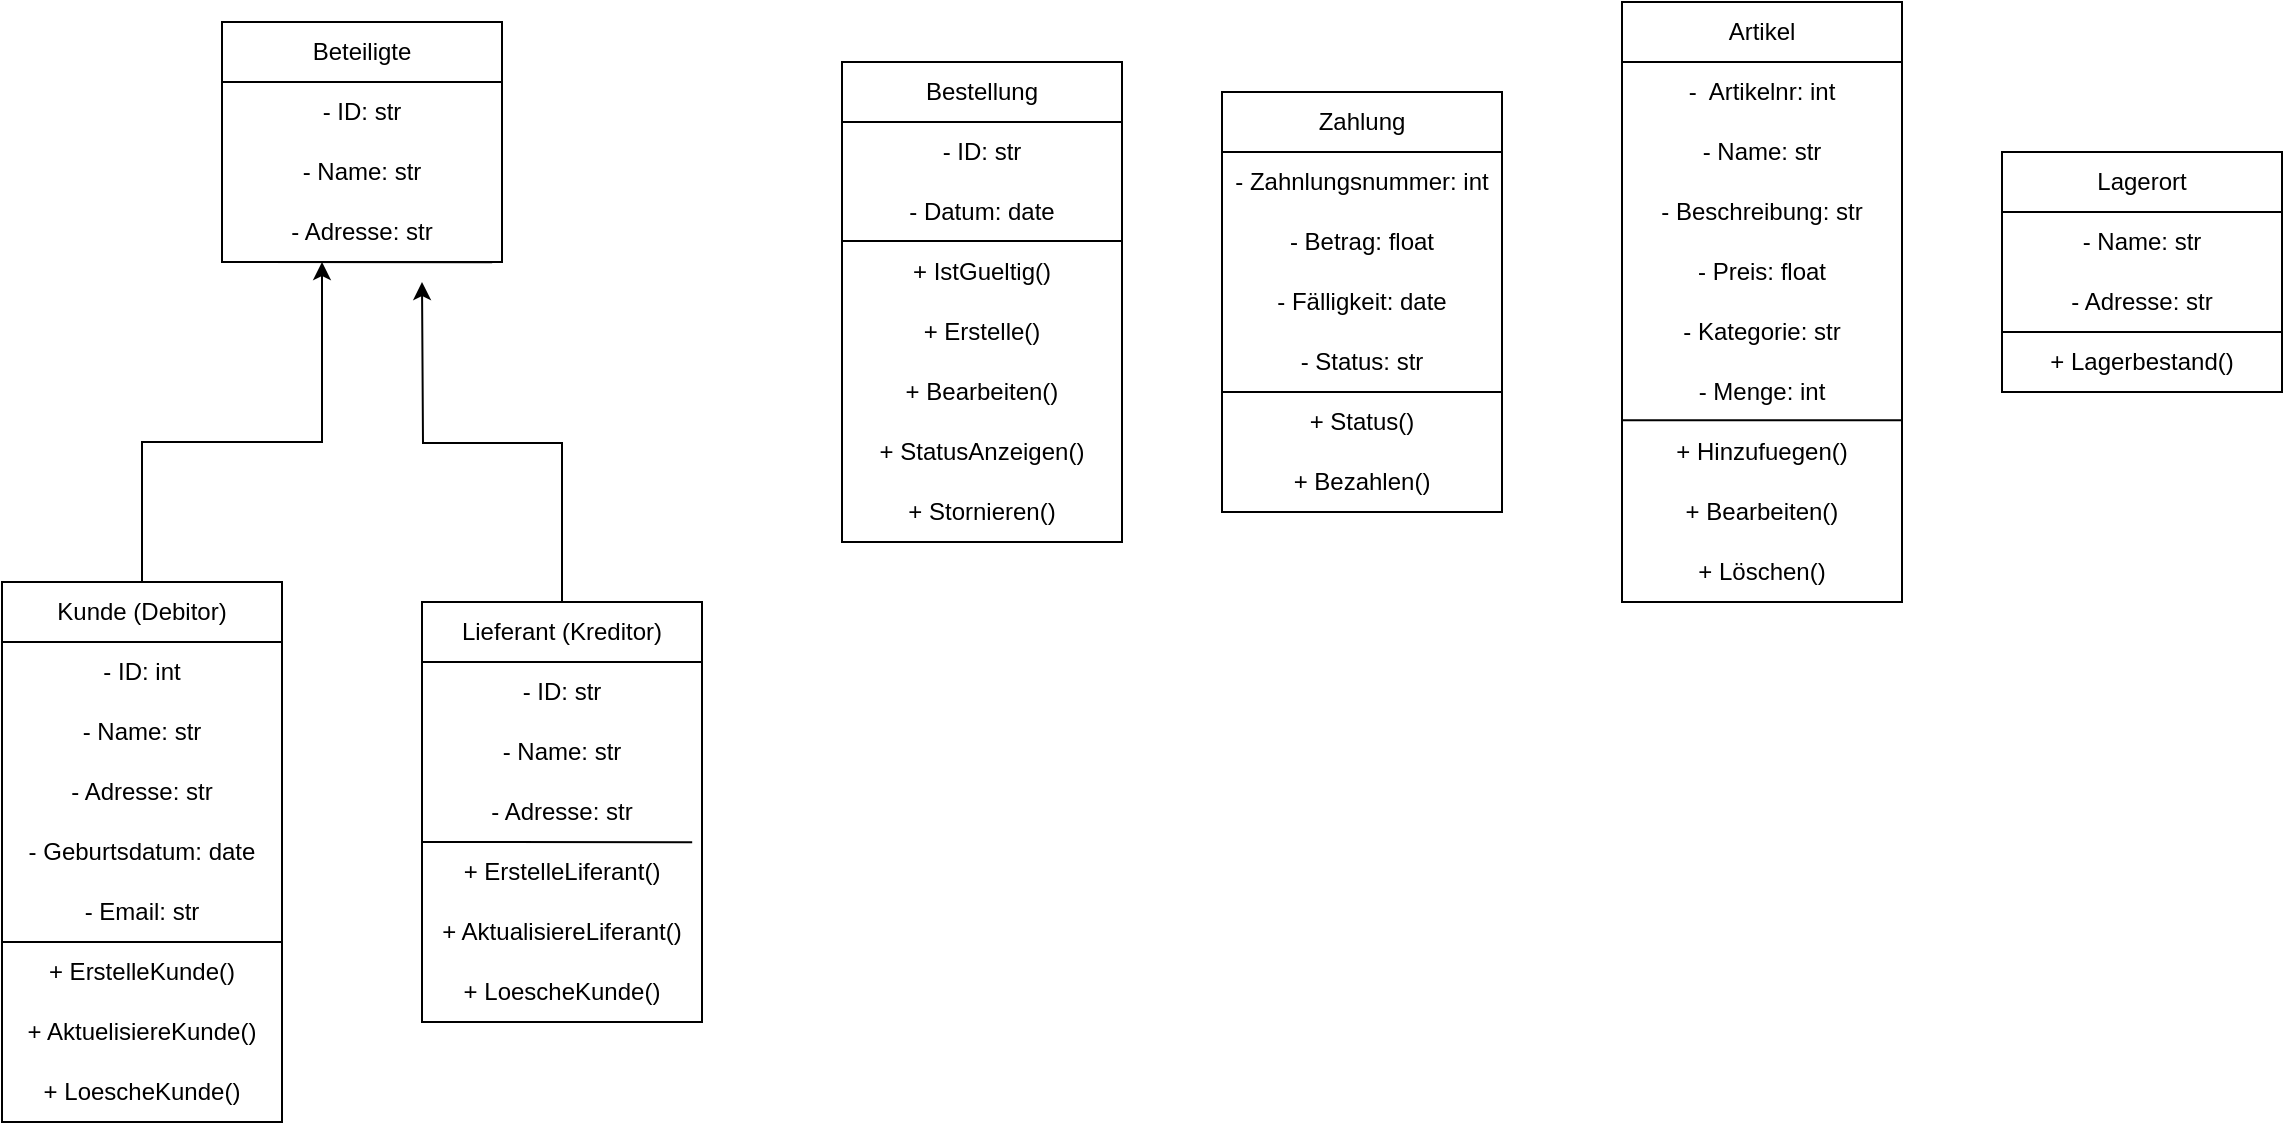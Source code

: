<mxfile version="28.1.0">
  <diagram name="Seite-1" id="mpfzVJrmJnMdptlzmDzX">
    <mxGraphModel dx="1489" dy="840" grid="1" gridSize="10" guides="1" tooltips="1" connect="1" arrows="1" fold="1" page="1" pageScale="1" pageWidth="827" pageHeight="1169" math="0" shadow="0">
      <root>
        <mxCell id="0" />
        <mxCell id="1" parent="0" />
        <mxCell id="98J-dE1W_X4JbDIBUJMx-11" style="edgeStyle=orthogonalEdgeStyle;rounded=0;orthogonalLoop=1;jettySize=auto;html=1;" edge="1" parent="1" source="-5t0j7DVVLwvzyO4rN3X-69">
          <mxGeometry relative="1" as="geometry">
            <mxPoint x="310" y="440" as="targetPoint" />
            <Array as="points">
              <mxPoint x="220" y="530" />
              <mxPoint x="310" y="530" />
            </Array>
          </mxGeometry>
        </mxCell>
        <mxCell id="-5t0j7DVVLwvzyO4rN3X-69" value="Kunde (Debitor)" style="swimlane;fontStyle=0;childLayout=stackLayout;horizontal=1;startSize=30;horizontalStack=0;resizeParent=1;resizeParentMax=0;resizeLast=0;collapsible=1;marginBottom=0;whiteSpace=wrap;html=1;" parent="1" vertex="1">
          <mxGeometry x="150" y="600" width="140" height="270" as="geometry" />
        </mxCell>
        <mxCell id="-5t0j7DVVLwvzyO4rN3X-120" value="- ID: int" style="text;html=1;align=center;verticalAlign=middle;whiteSpace=wrap;rounded=0;" parent="-5t0j7DVVLwvzyO4rN3X-69" vertex="1">
          <mxGeometry y="30" width="140" height="30" as="geometry" />
        </mxCell>
        <mxCell id="-5t0j7DVVLwvzyO4rN3X-71" value="- Name: str" style="text;html=1;align=center;verticalAlign=middle;whiteSpace=wrap;rounded=0;" parent="-5t0j7DVVLwvzyO4rN3X-69" vertex="1">
          <mxGeometry y="60" width="140" height="30" as="geometry" />
        </mxCell>
        <mxCell id="-5t0j7DVVLwvzyO4rN3X-72" value="- Adresse: str" style="text;html=1;align=center;verticalAlign=middle;whiteSpace=wrap;rounded=0;" parent="-5t0j7DVVLwvzyO4rN3X-69" vertex="1">
          <mxGeometry y="90" width="140" height="30" as="geometry" />
        </mxCell>
        <mxCell id="-5t0j7DVVLwvzyO4rN3X-73" value="- Geburtsdatum: date" style="text;html=1;align=center;verticalAlign=middle;whiteSpace=wrap;rounded=0;" parent="-5t0j7DVVLwvzyO4rN3X-69" vertex="1">
          <mxGeometry y="120" width="140" height="30" as="geometry" />
        </mxCell>
        <mxCell id="-5t0j7DVVLwvzyO4rN3X-74" value="- Email: str" style="text;html=1;align=center;verticalAlign=middle;whiteSpace=wrap;rounded=0;" parent="-5t0j7DVVLwvzyO4rN3X-69" vertex="1">
          <mxGeometry y="150" width="140" height="30" as="geometry" />
        </mxCell>
        <mxCell id="-5t0j7DVVLwvzyO4rN3X-117" value="+ ErstelleKunde()" style="text;html=1;align=center;verticalAlign=middle;whiteSpace=wrap;rounded=0;" parent="-5t0j7DVVLwvzyO4rN3X-69" vertex="1">
          <mxGeometry y="180" width="140" height="30" as="geometry" />
        </mxCell>
        <mxCell id="-5t0j7DVVLwvzyO4rN3X-118" value="+ AktuelisiereKunde()" style="text;html=1;align=center;verticalAlign=middle;whiteSpace=wrap;rounded=0;" parent="-5t0j7DVVLwvzyO4rN3X-69" vertex="1">
          <mxGeometry y="210" width="140" height="30" as="geometry" />
        </mxCell>
        <mxCell id="-5t0j7DVVLwvzyO4rN3X-119" value="+ LoescheKunde()" style="text;html=1;align=center;verticalAlign=middle;whiteSpace=wrap;rounded=0;" parent="-5t0j7DVVLwvzyO4rN3X-69" vertex="1">
          <mxGeometry y="240" width="140" height="30" as="geometry" />
        </mxCell>
        <mxCell id="-5t0j7DVVLwvzyO4rN3X-141" value="" style="endArrow=none;html=1;rounded=0;exitX=0;exitY=0;exitDx=0;exitDy=0;entryX=1;entryY=0;entryDx=0;entryDy=0;" parent="-5t0j7DVVLwvzyO4rN3X-69" source="-5t0j7DVVLwvzyO4rN3X-117" target="-5t0j7DVVLwvzyO4rN3X-117" edge="1">
          <mxGeometry width="50" height="50" relative="1" as="geometry">
            <mxPoint x="-60" y="160" as="sourcePoint" />
            <mxPoint x="-10" y="110" as="targetPoint" />
          </mxGeometry>
        </mxCell>
        <mxCell id="-5t0j7DVVLwvzyO4rN3X-78" value="Bestellung" style="swimlane;fontStyle=0;childLayout=stackLayout;horizontal=1;startSize=30;horizontalStack=0;resizeParent=1;resizeParentMax=0;resizeLast=0;collapsible=1;marginBottom=0;whiteSpace=wrap;html=1;" parent="1" vertex="1">
          <mxGeometry x="570" y="340" width="140" height="240" as="geometry" />
        </mxCell>
        <mxCell id="-5t0j7DVVLwvzyO4rN3X-121" value="- ID: str" style="text;html=1;align=center;verticalAlign=middle;whiteSpace=wrap;rounded=0;" parent="-5t0j7DVVLwvzyO4rN3X-78" vertex="1">
          <mxGeometry y="30" width="140" height="30" as="geometry" />
        </mxCell>
        <mxCell id="-5t0j7DVVLwvzyO4rN3X-80" value="- Datum: date" style="text;html=1;align=center;verticalAlign=middle;whiteSpace=wrap;rounded=0;" parent="-5t0j7DVVLwvzyO4rN3X-78" vertex="1">
          <mxGeometry y="60" width="140" height="30" as="geometry" />
        </mxCell>
        <mxCell id="-5t0j7DVVLwvzyO4rN3X-115" value="+ IstGueltig()" style="text;html=1;align=center;verticalAlign=middle;whiteSpace=wrap;rounded=0;" parent="-5t0j7DVVLwvzyO4rN3X-78" vertex="1">
          <mxGeometry y="90" width="140" height="30" as="geometry" />
        </mxCell>
        <mxCell id="-5t0j7DVVLwvzyO4rN3X-122" value="+ Erstelle()" style="text;html=1;align=center;verticalAlign=middle;whiteSpace=wrap;rounded=0;" parent="-5t0j7DVVLwvzyO4rN3X-78" vertex="1">
          <mxGeometry y="120" width="140" height="30" as="geometry" />
        </mxCell>
        <mxCell id="-5t0j7DVVLwvzyO4rN3X-123" value="+ Bearbeiten()" style="text;html=1;align=center;verticalAlign=middle;whiteSpace=wrap;rounded=0;" parent="-5t0j7DVVLwvzyO4rN3X-78" vertex="1">
          <mxGeometry y="150" width="140" height="30" as="geometry" />
        </mxCell>
        <mxCell id="-5t0j7DVVLwvzyO4rN3X-124" value="+ StatusAnzeigen()" style="text;html=1;align=center;verticalAlign=middle;whiteSpace=wrap;rounded=0;" parent="-5t0j7DVVLwvzyO4rN3X-78" vertex="1">
          <mxGeometry y="180" width="140" height="30" as="geometry" />
        </mxCell>
        <mxCell id="-5t0j7DVVLwvzyO4rN3X-125" value="+ Stornieren()" style="text;html=1;align=center;verticalAlign=middle;whiteSpace=wrap;rounded=0;" parent="-5t0j7DVVLwvzyO4rN3X-78" vertex="1">
          <mxGeometry y="210" width="140" height="30" as="geometry" />
        </mxCell>
        <mxCell id="-5t0j7DVVLwvzyO4rN3X-142" value="" style="endArrow=none;html=1;rounded=0;exitX=0;exitY=0.75;exitDx=0;exitDy=0;entryX=1;entryY=0.75;entryDx=0;entryDy=0;" parent="-5t0j7DVVLwvzyO4rN3X-78" edge="1">
          <mxGeometry width="50" height="50" relative="1" as="geometry">
            <mxPoint y="89.5" as="sourcePoint" />
            <mxPoint x="140" y="89.5" as="targetPoint" />
          </mxGeometry>
        </mxCell>
        <mxCell id="-5t0j7DVVLwvzyO4rN3X-82" value="Artikel" style="swimlane;fontStyle=0;childLayout=stackLayout;horizontal=1;startSize=30;horizontalStack=0;resizeParent=1;resizeParentMax=0;resizeLast=0;collapsible=1;marginBottom=0;whiteSpace=wrap;html=1;" parent="1" vertex="1">
          <mxGeometry x="960" y="310" width="140" height="300" as="geometry" />
        </mxCell>
        <mxCell id="-5t0j7DVVLwvzyO4rN3X-126" value="-&amp;nbsp; Artikelnr: int" style="text;html=1;align=center;verticalAlign=middle;whiteSpace=wrap;rounded=0;" parent="-5t0j7DVVLwvzyO4rN3X-82" vertex="1">
          <mxGeometry y="30" width="140" height="30" as="geometry" />
        </mxCell>
        <mxCell id="-5t0j7DVVLwvzyO4rN3X-84" value="- Name: str" style="text;html=1;align=center;verticalAlign=middle;whiteSpace=wrap;rounded=0;" parent="-5t0j7DVVLwvzyO4rN3X-82" vertex="1">
          <mxGeometry y="60" width="140" height="30" as="geometry" />
        </mxCell>
        <mxCell id="-5t0j7DVVLwvzyO4rN3X-85" value="- Beschreibung: str" style="text;html=1;align=center;verticalAlign=middle;whiteSpace=wrap;rounded=0;" parent="-5t0j7DVVLwvzyO4rN3X-82" vertex="1">
          <mxGeometry y="90" width="140" height="30" as="geometry" />
        </mxCell>
        <mxCell id="-5t0j7DVVLwvzyO4rN3X-127" value="- Preis: float" style="text;html=1;align=center;verticalAlign=middle;whiteSpace=wrap;rounded=0;" parent="-5t0j7DVVLwvzyO4rN3X-82" vertex="1">
          <mxGeometry y="120" width="140" height="30" as="geometry" />
        </mxCell>
        <mxCell id="-5t0j7DVVLwvzyO4rN3X-86" value="- Kategorie: str" style="text;html=1;align=center;verticalAlign=middle;whiteSpace=wrap;rounded=0;" parent="-5t0j7DVVLwvzyO4rN3X-82" vertex="1">
          <mxGeometry y="150" width="140" height="30" as="geometry" />
        </mxCell>
        <mxCell id="-5t0j7DVVLwvzyO4rN3X-87" value="- Menge: int" style="text;html=1;align=center;verticalAlign=middle;whiteSpace=wrap;rounded=0;" parent="-5t0j7DVVLwvzyO4rN3X-82" vertex="1">
          <mxGeometry y="180" width="140" height="30" as="geometry" />
        </mxCell>
        <mxCell id="-5t0j7DVVLwvzyO4rN3X-143" value="" style="endArrow=none;html=1;rounded=0;exitX=0;exitY=0.75;exitDx=0;exitDy=0;entryX=1;entryY=0.75;entryDx=0;entryDy=0;" parent="-5t0j7DVVLwvzyO4rN3X-82" edge="1">
          <mxGeometry width="50" height="50" relative="1" as="geometry">
            <mxPoint y="209.17" as="sourcePoint" />
            <mxPoint x="140" y="209.17" as="targetPoint" />
          </mxGeometry>
        </mxCell>
        <mxCell id="-5t0j7DVVLwvzyO4rN3X-128" value="+ Hinzufuegen()" style="text;html=1;align=center;verticalAlign=middle;whiteSpace=wrap;rounded=0;" parent="-5t0j7DVVLwvzyO4rN3X-82" vertex="1">
          <mxGeometry y="210" width="140" height="30" as="geometry" />
        </mxCell>
        <mxCell id="-5t0j7DVVLwvzyO4rN3X-130" value="+ Bearbeiten()" style="text;html=1;align=center;verticalAlign=middle;whiteSpace=wrap;rounded=0;" parent="-5t0j7DVVLwvzyO4rN3X-82" vertex="1">
          <mxGeometry y="240" width="140" height="30" as="geometry" />
        </mxCell>
        <mxCell id="-5t0j7DVVLwvzyO4rN3X-131" value="+ Löschen()" style="text;html=1;align=center;verticalAlign=middle;whiteSpace=wrap;rounded=0;" parent="-5t0j7DVVLwvzyO4rN3X-82" vertex="1">
          <mxGeometry y="270" width="140" height="30" as="geometry" />
        </mxCell>
        <mxCell id="-5t0j7DVVLwvzyO4rN3X-89" value="Lagerort" style="swimlane;fontStyle=0;childLayout=stackLayout;horizontal=1;startSize=30;horizontalStack=0;resizeParent=1;resizeParentMax=0;resizeLast=0;collapsible=1;marginBottom=0;whiteSpace=wrap;html=1;" parent="1" vertex="1">
          <mxGeometry x="1150" y="385" width="140" height="120" as="geometry" />
        </mxCell>
        <mxCell id="-5t0j7DVVLwvzyO4rN3X-91" value="- Name: str" style="text;html=1;align=center;verticalAlign=middle;whiteSpace=wrap;rounded=0;" parent="-5t0j7DVVLwvzyO4rN3X-89" vertex="1">
          <mxGeometry y="30" width="140" height="30" as="geometry" />
        </mxCell>
        <mxCell id="-5t0j7DVVLwvzyO4rN3X-92" value="- Adresse: str" style="text;html=1;align=center;verticalAlign=middle;whiteSpace=wrap;rounded=0;" parent="-5t0j7DVVLwvzyO4rN3X-89" vertex="1">
          <mxGeometry y="60" width="140" height="30" as="geometry" />
        </mxCell>
        <mxCell id="-5t0j7DVVLwvzyO4rN3X-144" value="" style="endArrow=none;html=1;rounded=0;exitX=0;exitY=0.75;exitDx=0;exitDy=0;entryX=1;entryY=0.75;entryDx=0;entryDy=0;" parent="-5t0j7DVVLwvzyO4rN3X-89" edge="1">
          <mxGeometry width="50" height="50" relative="1" as="geometry">
            <mxPoint y="90" as="sourcePoint" />
            <mxPoint x="140" y="90" as="targetPoint" />
          </mxGeometry>
        </mxCell>
        <mxCell id="-5t0j7DVVLwvzyO4rN3X-135" value="+ Lagerbestand()" style="text;html=1;align=center;verticalAlign=middle;whiteSpace=wrap;rounded=0;" parent="-5t0j7DVVLwvzyO4rN3X-89" vertex="1">
          <mxGeometry y="90" width="140" height="30" as="geometry" />
        </mxCell>
        <mxCell id="98J-dE1W_X4JbDIBUJMx-10" style="edgeStyle=orthogonalEdgeStyle;rounded=0;orthogonalLoop=1;jettySize=auto;html=1;" edge="1" parent="1" source="-5t0j7DVVLwvzyO4rN3X-93">
          <mxGeometry relative="1" as="geometry">
            <mxPoint x="360" y="450" as="targetPoint" />
          </mxGeometry>
        </mxCell>
        <mxCell id="-5t0j7DVVLwvzyO4rN3X-93" value="Lieferant (Kreditor)" style="swimlane;fontStyle=0;childLayout=stackLayout;horizontal=1;startSize=30;horizontalStack=0;resizeParent=1;resizeParentMax=0;resizeLast=0;collapsible=1;marginBottom=0;whiteSpace=wrap;html=1;" parent="1" vertex="1">
          <mxGeometry x="360" y="610" width="140" height="210" as="geometry" />
        </mxCell>
        <mxCell id="-5t0j7DVVLwvzyO4rN3X-136" value="- ID: str" style="text;html=1;align=center;verticalAlign=middle;whiteSpace=wrap;rounded=0;" parent="-5t0j7DVVLwvzyO4rN3X-93" vertex="1">
          <mxGeometry y="30" width="140" height="30" as="geometry" />
        </mxCell>
        <mxCell id="-5t0j7DVVLwvzyO4rN3X-95" value="- Name: str" style="text;html=1;align=center;verticalAlign=middle;whiteSpace=wrap;rounded=0;" parent="-5t0j7DVVLwvzyO4rN3X-93" vertex="1">
          <mxGeometry y="60" width="140" height="30" as="geometry" />
        </mxCell>
        <mxCell id="-5t0j7DVVLwvzyO4rN3X-96" value="- Adresse: str" style="text;html=1;align=center;verticalAlign=middle;whiteSpace=wrap;rounded=0;" parent="-5t0j7DVVLwvzyO4rN3X-93" vertex="1">
          <mxGeometry y="90" width="140" height="30" as="geometry" />
        </mxCell>
        <mxCell id="-5t0j7DVVLwvzyO4rN3X-137" value="+ ErstelleLiferant()" style="text;html=1;align=center;verticalAlign=middle;whiteSpace=wrap;rounded=0;" parent="-5t0j7DVVLwvzyO4rN3X-93" vertex="1">
          <mxGeometry y="120" width="140" height="30" as="geometry" />
        </mxCell>
        <mxCell id="-5t0j7DVVLwvzyO4rN3X-138" value="+ AktualisiereLiferant()" style="text;html=1;align=center;verticalAlign=middle;whiteSpace=wrap;rounded=0;" parent="-5t0j7DVVLwvzyO4rN3X-93" vertex="1">
          <mxGeometry y="150" width="140" height="30" as="geometry" />
        </mxCell>
        <mxCell id="-5t0j7DVVLwvzyO4rN3X-139" value="+ LoescheKunde()" style="text;html=1;align=center;verticalAlign=middle;whiteSpace=wrap;rounded=0;" parent="-5t0j7DVVLwvzyO4rN3X-93" vertex="1">
          <mxGeometry y="180" width="140" height="30" as="geometry" />
        </mxCell>
        <mxCell id="-5t0j7DVVLwvzyO4rN3X-140" value="" style="endArrow=none;html=1;rounded=0;exitX=0;exitY=1;exitDx=0;exitDy=0;entryX=0.965;entryY=0.006;entryDx=0;entryDy=0;entryPerimeter=0;" parent="-5t0j7DVVLwvzyO4rN3X-93" source="-5t0j7DVVLwvzyO4rN3X-96" target="-5t0j7DVVLwvzyO4rN3X-137" edge="1">
          <mxGeometry width="50" height="50" relative="1" as="geometry">
            <mxPoint x="180" y="130" as="sourcePoint" />
            <mxPoint x="230" y="80" as="targetPoint" />
          </mxGeometry>
        </mxCell>
        <mxCell id="-5t0j7DVVLwvzyO4rN3X-97" value="Zahlung" style="swimlane;fontStyle=0;childLayout=stackLayout;horizontal=1;startSize=30;horizontalStack=0;resizeParent=1;resizeParentMax=0;resizeLast=0;collapsible=1;marginBottom=0;whiteSpace=wrap;html=1;" parent="1" vertex="1">
          <mxGeometry x="760" y="355" width="140" height="210" as="geometry" />
        </mxCell>
        <mxCell id="-5t0j7DVVLwvzyO4rN3X-133" value="- Zahnlungsnummer: int" style="text;html=1;align=center;verticalAlign=middle;whiteSpace=wrap;rounded=0;" parent="-5t0j7DVVLwvzyO4rN3X-97" vertex="1">
          <mxGeometry y="30" width="140" height="30" as="geometry" />
        </mxCell>
        <mxCell id="-5t0j7DVVLwvzyO4rN3X-101" value="- Betrag: float" style="text;html=1;align=center;verticalAlign=middle;whiteSpace=wrap;rounded=0;" parent="-5t0j7DVVLwvzyO4rN3X-97" vertex="1">
          <mxGeometry y="60" width="140" height="30" as="geometry" />
        </mxCell>
        <mxCell id="-5t0j7DVVLwvzyO4rN3X-102" value="- Fälligkeit: date" style="text;html=1;align=center;verticalAlign=middle;whiteSpace=wrap;rounded=0;" parent="-5t0j7DVVLwvzyO4rN3X-97" vertex="1">
          <mxGeometry y="90" width="140" height="30" as="geometry" />
        </mxCell>
        <mxCell id="-5t0j7DVVLwvzyO4rN3X-103" value="- Status: str" style="text;html=1;align=center;verticalAlign=middle;whiteSpace=wrap;rounded=0;" parent="-5t0j7DVVLwvzyO4rN3X-97" vertex="1">
          <mxGeometry y="120" width="140" height="30" as="geometry" />
        </mxCell>
        <mxCell id="-5t0j7DVVLwvzyO4rN3X-145" value="" style="endArrow=none;html=1;rounded=0;exitX=0;exitY=0.75;exitDx=0;exitDy=0;entryX=1;entryY=0.75;entryDx=0;entryDy=0;" parent="-5t0j7DVVLwvzyO4rN3X-97" edge="1">
          <mxGeometry width="50" height="50" relative="1" as="geometry">
            <mxPoint y="150" as="sourcePoint" />
            <mxPoint x="140" y="150" as="targetPoint" />
          </mxGeometry>
        </mxCell>
        <mxCell id="-5t0j7DVVLwvzyO4rN3X-116" value="+ Status()" style="text;html=1;align=center;verticalAlign=middle;whiteSpace=wrap;rounded=0;" parent="-5t0j7DVVLwvzyO4rN3X-97" vertex="1">
          <mxGeometry y="150" width="140" height="30" as="geometry" />
        </mxCell>
        <mxCell id="-5t0j7DVVLwvzyO4rN3X-134" value="+ Bezahlen()" style="text;html=1;align=center;verticalAlign=middle;whiteSpace=wrap;rounded=0;" parent="-5t0j7DVVLwvzyO4rN3X-97" vertex="1">
          <mxGeometry y="180" width="140" height="30" as="geometry" />
        </mxCell>
        <mxCell id="98J-dE1W_X4JbDIBUJMx-1" value="Beteiligte" style="swimlane;fontStyle=0;childLayout=stackLayout;horizontal=1;startSize=30;horizontalStack=0;resizeParent=1;resizeParentMax=0;resizeLast=0;collapsible=1;marginBottom=0;whiteSpace=wrap;html=1;" vertex="1" parent="1">
          <mxGeometry x="260" y="320" width="140" height="120" as="geometry" />
        </mxCell>
        <mxCell id="98J-dE1W_X4JbDIBUJMx-2" value="- ID: str" style="text;html=1;align=center;verticalAlign=middle;whiteSpace=wrap;rounded=0;" vertex="1" parent="98J-dE1W_X4JbDIBUJMx-1">
          <mxGeometry y="30" width="140" height="30" as="geometry" />
        </mxCell>
        <mxCell id="98J-dE1W_X4JbDIBUJMx-3" value="- Name: str" style="text;html=1;align=center;verticalAlign=middle;whiteSpace=wrap;rounded=0;" vertex="1" parent="98J-dE1W_X4JbDIBUJMx-1">
          <mxGeometry y="60" width="140" height="30" as="geometry" />
        </mxCell>
        <mxCell id="98J-dE1W_X4JbDIBUJMx-4" value="- Adresse: str" style="text;html=1;align=center;verticalAlign=middle;whiteSpace=wrap;rounded=0;" vertex="1" parent="98J-dE1W_X4JbDIBUJMx-1">
          <mxGeometry y="90" width="140" height="30" as="geometry" />
        </mxCell>
        <mxCell id="98J-dE1W_X4JbDIBUJMx-8" value="" style="endArrow=none;html=1;rounded=0;exitX=0;exitY=1;exitDx=0;exitDy=0;entryX=0.965;entryY=0.006;entryDx=0;entryDy=0;entryPerimeter=0;" edge="1" parent="98J-dE1W_X4JbDIBUJMx-1" source="98J-dE1W_X4JbDIBUJMx-4">
          <mxGeometry width="50" height="50" relative="1" as="geometry">
            <mxPoint x="180" y="130" as="sourcePoint" />
            <mxPoint x="135.1" y="120.18" as="targetPoint" />
          </mxGeometry>
        </mxCell>
      </root>
    </mxGraphModel>
  </diagram>
</mxfile>
